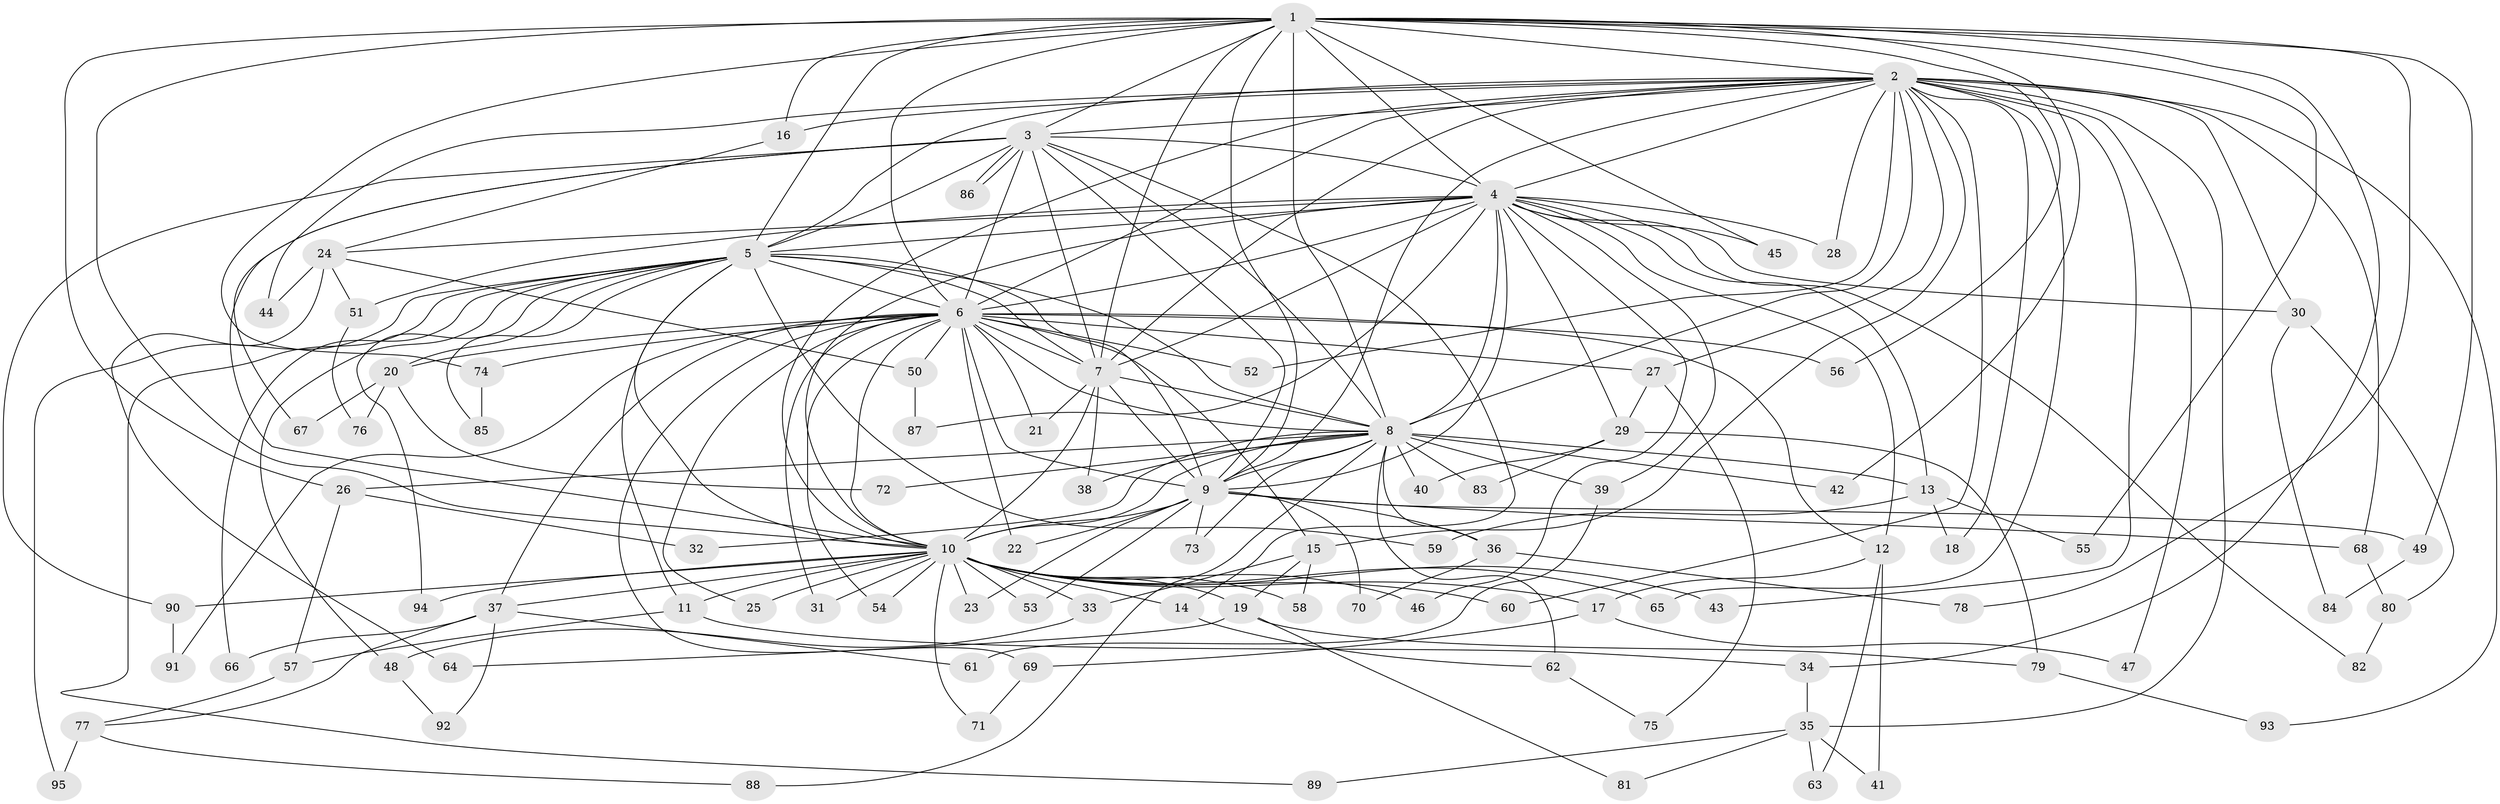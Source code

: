 // coarse degree distribution, {13: 0.02631578947368421, 9: 0.02631578947368421, 18: 0.05263157894736842, 16: 0.05263157894736842, 4: 0.18421052631578946, 2: 0.10526315789473684, 14: 0.02631578947368421, 3: 0.21052631578947367, 5: 0.13157894736842105, 15: 0.02631578947368421, 19: 0.02631578947368421, 17: 0.02631578947368421, 7: 0.02631578947368421, 1: 0.02631578947368421, 6: 0.05263157894736842}
// Generated by graph-tools (version 1.1) at 2025/36/03/04/25 23:36:21]
// undirected, 95 vertices, 215 edges
graph export_dot {
  node [color=gray90,style=filled];
  1;
  2;
  3;
  4;
  5;
  6;
  7;
  8;
  9;
  10;
  11;
  12;
  13;
  14;
  15;
  16;
  17;
  18;
  19;
  20;
  21;
  22;
  23;
  24;
  25;
  26;
  27;
  28;
  29;
  30;
  31;
  32;
  33;
  34;
  35;
  36;
  37;
  38;
  39;
  40;
  41;
  42;
  43;
  44;
  45;
  46;
  47;
  48;
  49;
  50;
  51;
  52;
  53;
  54;
  55;
  56;
  57;
  58;
  59;
  60;
  61;
  62;
  63;
  64;
  65;
  66;
  67;
  68;
  69;
  70;
  71;
  72;
  73;
  74;
  75;
  76;
  77;
  78;
  79;
  80;
  81;
  82;
  83;
  84;
  85;
  86;
  87;
  88;
  89;
  90;
  91;
  92;
  93;
  94;
  95;
  1 -- 2;
  1 -- 3;
  1 -- 4;
  1 -- 5;
  1 -- 6;
  1 -- 7;
  1 -- 8;
  1 -- 9;
  1 -- 10;
  1 -- 16;
  1 -- 26;
  1 -- 34;
  1 -- 42;
  1 -- 45;
  1 -- 49;
  1 -- 55;
  1 -- 56;
  1 -- 74;
  1 -- 78;
  2 -- 3;
  2 -- 4;
  2 -- 5;
  2 -- 6;
  2 -- 7;
  2 -- 8;
  2 -- 9;
  2 -- 10;
  2 -- 15;
  2 -- 16;
  2 -- 18;
  2 -- 27;
  2 -- 28;
  2 -- 30;
  2 -- 35;
  2 -- 43;
  2 -- 44;
  2 -- 47;
  2 -- 52;
  2 -- 60;
  2 -- 65;
  2 -- 68;
  2 -- 93;
  3 -- 4;
  3 -- 5;
  3 -- 6;
  3 -- 7;
  3 -- 8;
  3 -- 9;
  3 -- 10;
  3 -- 14;
  3 -- 67;
  3 -- 86;
  3 -- 86;
  3 -- 90;
  4 -- 5;
  4 -- 6;
  4 -- 7;
  4 -- 8;
  4 -- 9;
  4 -- 10;
  4 -- 12;
  4 -- 13;
  4 -- 24;
  4 -- 28;
  4 -- 29;
  4 -- 30;
  4 -- 39;
  4 -- 45;
  4 -- 46;
  4 -- 51;
  4 -- 82;
  4 -- 87;
  5 -- 6;
  5 -- 7;
  5 -- 8;
  5 -- 9;
  5 -- 10;
  5 -- 11;
  5 -- 20;
  5 -- 48;
  5 -- 59;
  5 -- 66;
  5 -- 85;
  5 -- 89;
  5 -- 94;
  5 -- 95;
  6 -- 7;
  6 -- 8;
  6 -- 9;
  6 -- 10;
  6 -- 12;
  6 -- 15;
  6 -- 20;
  6 -- 21;
  6 -- 22;
  6 -- 25;
  6 -- 27;
  6 -- 31;
  6 -- 37;
  6 -- 50;
  6 -- 52;
  6 -- 54;
  6 -- 56;
  6 -- 69;
  6 -- 74;
  6 -- 91;
  7 -- 8;
  7 -- 9;
  7 -- 10;
  7 -- 21;
  7 -- 38;
  8 -- 9;
  8 -- 10;
  8 -- 13;
  8 -- 26;
  8 -- 32;
  8 -- 36;
  8 -- 38;
  8 -- 39;
  8 -- 40;
  8 -- 42;
  8 -- 62;
  8 -- 72;
  8 -- 73;
  8 -- 83;
  8 -- 88;
  9 -- 10;
  9 -- 22;
  9 -- 23;
  9 -- 36;
  9 -- 49;
  9 -- 53;
  9 -- 68;
  9 -- 70;
  9 -- 73;
  10 -- 11;
  10 -- 14;
  10 -- 17;
  10 -- 19;
  10 -- 23;
  10 -- 25;
  10 -- 31;
  10 -- 33;
  10 -- 37;
  10 -- 43;
  10 -- 46;
  10 -- 53;
  10 -- 54;
  10 -- 58;
  10 -- 60;
  10 -- 65;
  10 -- 71;
  10 -- 90;
  10 -- 94;
  11 -- 34;
  11 -- 57;
  12 -- 17;
  12 -- 41;
  12 -- 63;
  13 -- 18;
  13 -- 55;
  13 -- 59;
  14 -- 62;
  15 -- 19;
  15 -- 33;
  15 -- 58;
  16 -- 24;
  17 -- 47;
  17 -- 69;
  19 -- 64;
  19 -- 79;
  19 -- 81;
  20 -- 67;
  20 -- 72;
  20 -- 76;
  24 -- 44;
  24 -- 50;
  24 -- 51;
  24 -- 64;
  26 -- 32;
  26 -- 57;
  27 -- 29;
  27 -- 75;
  29 -- 40;
  29 -- 79;
  29 -- 83;
  30 -- 80;
  30 -- 84;
  33 -- 48;
  34 -- 35;
  35 -- 41;
  35 -- 63;
  35 -- 81;
  35 -- 89;
  36 -- 70;
  36 -- 78;
  37 -- 61;
  37 -- 66;
  37 -- 77;
  37 -- 92;
  39 -- 61;
  48 -- 92;
  49 -- 84;
  50 -- 87;
  51 -- 76;
  57 -- 77;
  62 -- 75;
  68 -- 80;
  69 -- 71;
  74 -- 85;
  77 -- 88;
  77 -- 95;
  79 -- 93;
  80 -- 82;
  90 -- 91;
}
